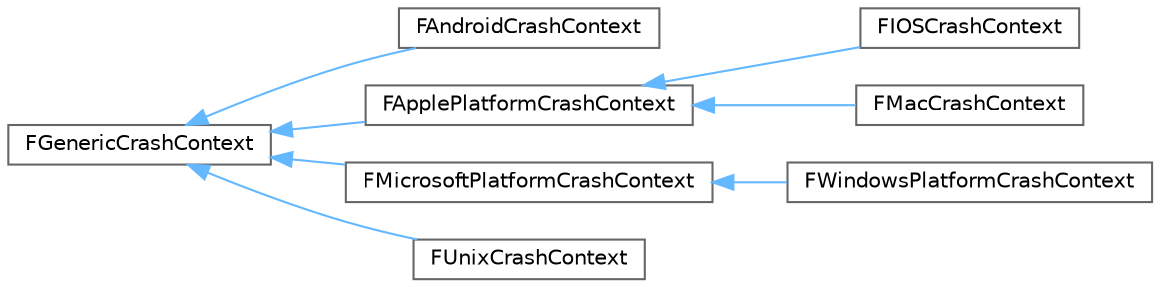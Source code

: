 digraph "Graphical Class Hierarchy"
{
 // INTERACTIVE_SVG=YES
 // LATEX_PDF_SIZE
  bgcolor="transparent";
  edge [fontname=Helvetica,fontsize=10,labelfontname=Helvetica,labelfontsize=10];
  node [fontname=Helvetica,fontsize=10,shape=box,height=0.2,width=0.4];
  rankdir="LR";
  Node0 [id="Node000000",label="FGenericCrashContext",height=0.2,width=0.4,color="grey40", fillcolor="white", style="filled",URL="$d5/dc2/structFGenericCrashContext.html",tooltip="Contains a runtime crash's properties that are common for all platforms."];
  Node0 -> Node1 [id="edge3911_Node000000_Node000001",dir="back",color="steelblue1",style="solid",tooltip=" "];
  Node1 [id="Node000001",label="FAndroidCrashContext",height=0.2,width=0.4,color="grey40", fillcolor="white", style="filled",URL="$de/d43/structFAndroidCrashContext.html",tooltip=" "];
  Node0 -> Node2 [id="edge3912_Node000000_Node000002",dir="back",color="steelblue1",style="solid",tooltip=" "];
  Node2 [id="Node000002",label="FApplePlatformCrashContext",height=0.2,width=0.4,color="grey40", fillcolor="white", style="filled",URL="$dd/d2d/structFApplePlatformCrashContext.html",tooltip="Declaration for common crash context implementation for Apple platforms."];
  Node2 -> Node3 [id="edge3913_Node000002_Node000003",dir="back",color="steelblue1",style="solid",tooltip=" "];
  Node3 [id="Node000003",label="FIOSCrashContext",height=0.2,width=0.4,color="grey40", fillcolor="white", style="filled",URL="$d3/d70/structFIOSCrashContext.html",tooltip=" "];
  Node2 -> Node4 [id="edge3914_Node000002_Node000004",dir="back",color="steelblue1",style="solid",tooltip=" "];
  Node4 [id="Node000004",label="FMacCrashContext",height=0.2,width=0.4,color="grey40", fillcolor="white", style="filled",URL="$da/d54/structFMacCrashContext.html",tooltip=" "];
  Node0 -> Node5 [id="edge3915_Node000000_Node000005",dir="back",color="steelblue1",style="solid",tooltip=" "];
  Node5 [id="Node000005",label="FMicrosoftPlatformCrashContext",height=0.2,width=0.4,color="grey40", fillcolor="white", style="filled",URL="$df/d04/structFMicrosoftPlatformCrashContext.html",tooltip=" "];
  Node5 -> Node6 [id="edge3916_Node000005_Node000006",dir="back",color="steelblue1",style="solid",tooltip=" "];
  Node6 [id="Node000006",label="FWindowsPlatformCrashContext",height=0.2,width=0.4,color="grey40", fillcolor="white", style="filled",URL="$df/d41/structFWindowsPlatformCrashContext.html",tooltip=" "];
  Node0 -> Node7 [id="edge3917_Node000000_Node000007",dir="back",color="steelblue1",style="solid",tooltip=" "];
  Node7 [id="Node000007",label="FUnixCrashContext",height=0.2,width=0.4,color="grey40", fillcolor="white", style="filled",URL="$d9/dc4/structFUnixCrashContext.html",tooltip=" "];
}
